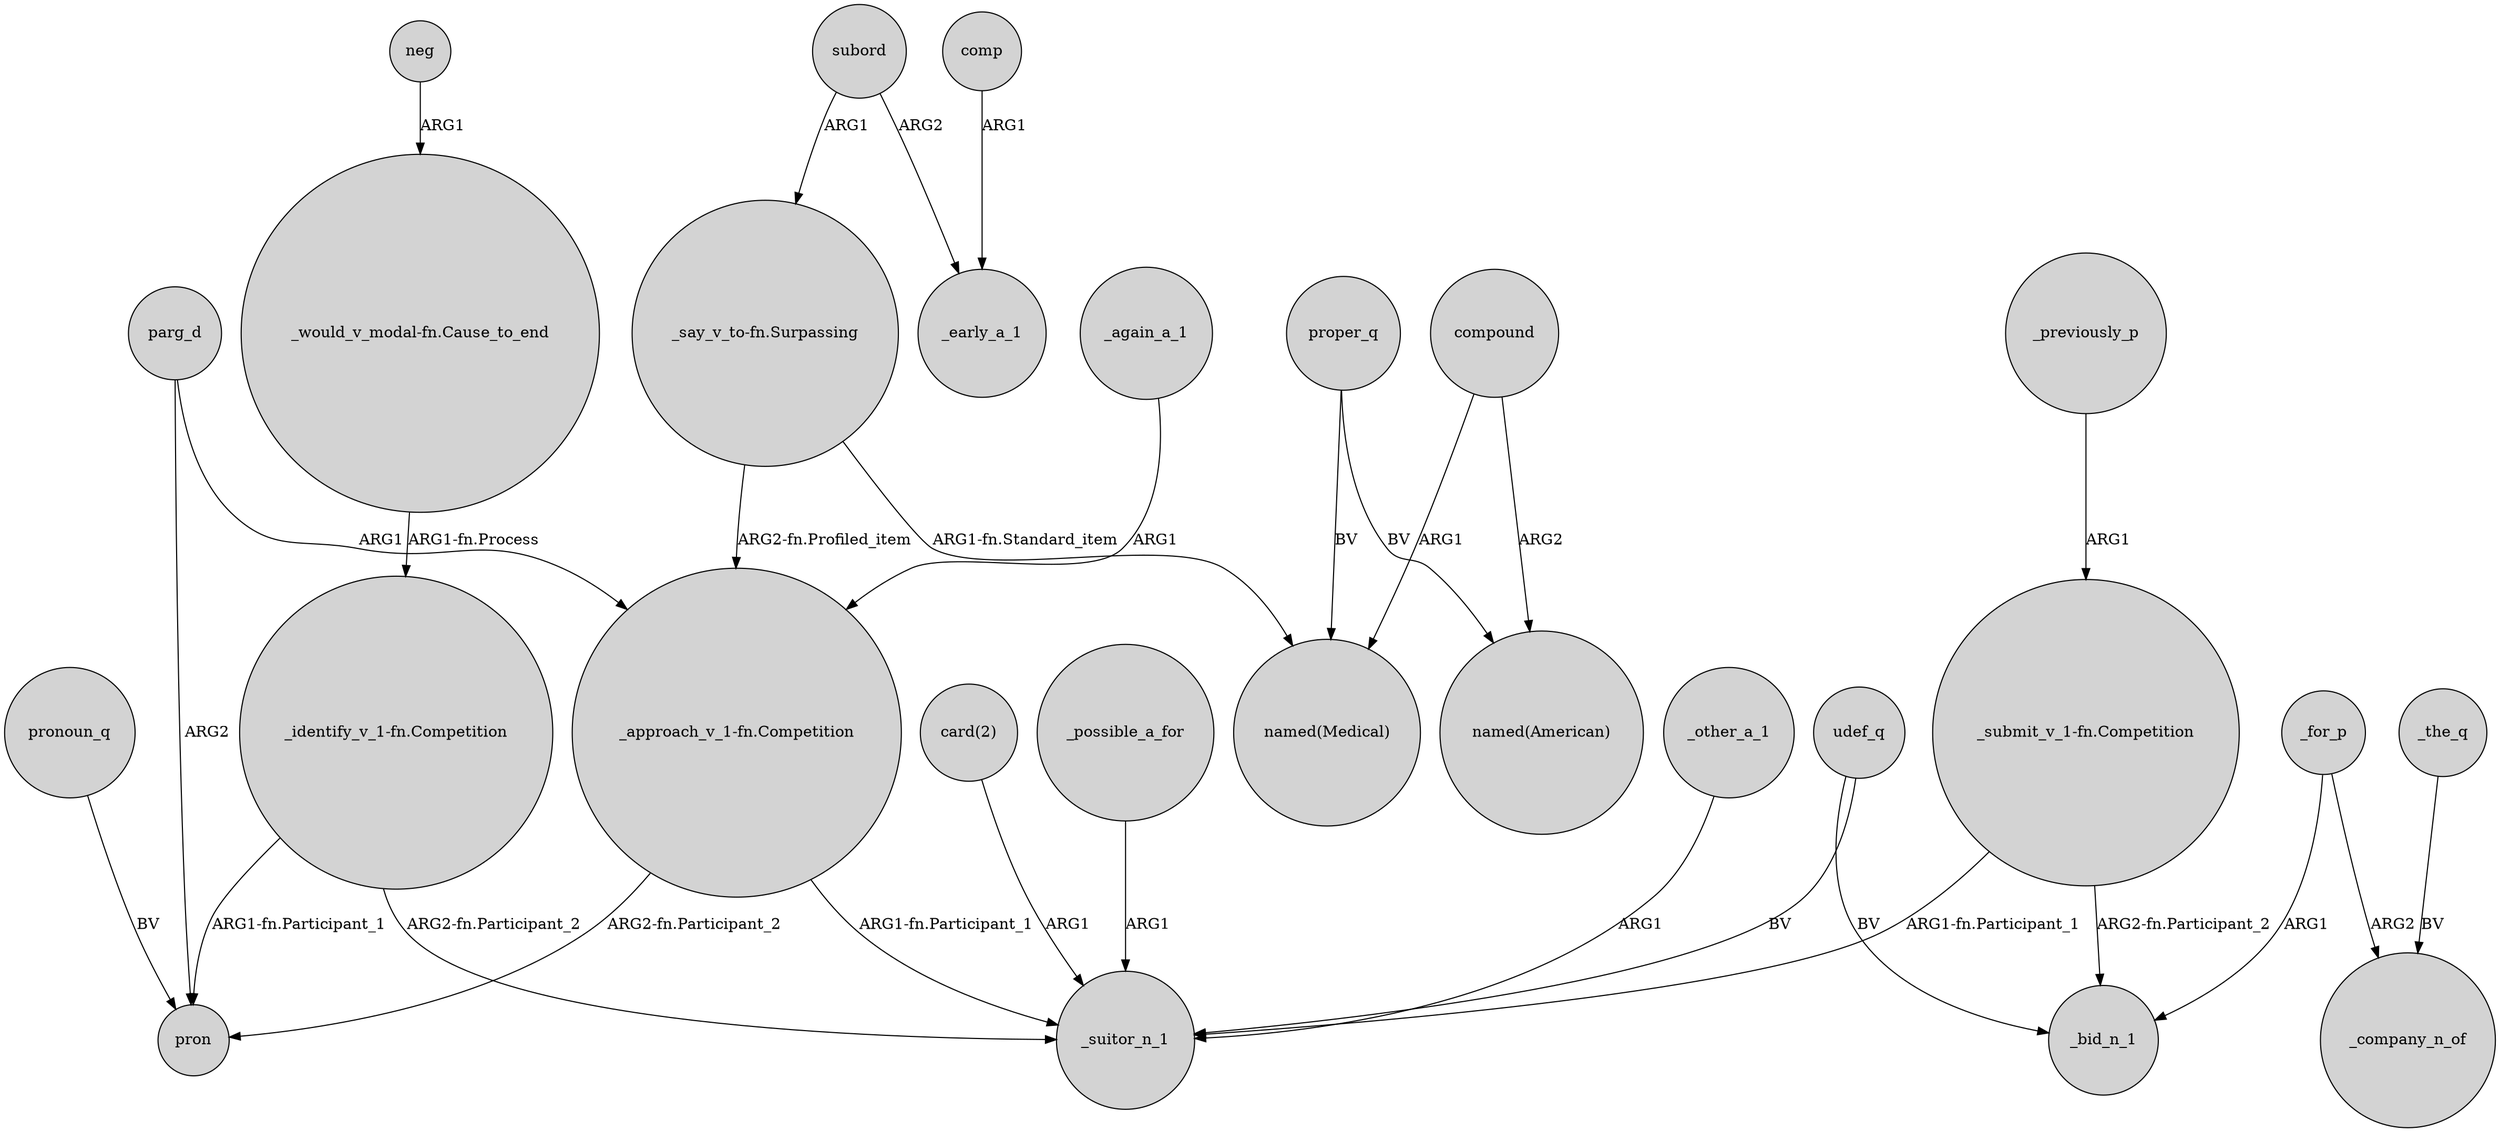 digraph {
	node [shape=circle style=filled]
	subord -> "_say_v_to-fn.Surpassing" [label=ARG1]
	_again_a_1 -> "_approach_v_1-fn.Competition" [label=ARG1]
	"_say_v_to-fn.Surpassing" -> "named(Medical)" [label="ARG1-fn.Standard_item"]
	udef_q -> _bid_n_1 [label=BV]
	parg_d -> pron [label=ARG2]
	comp -> _early_a_1 [label=ARG1]
	parg_d -> "_approach_v_1-fn.Competition" [label=ARG1]
	proper_q -> "named(Medical)" [label=BV]
	_previously_p -> "_submit_v_1-fn.Competition" [label=ARG1]
	udef_q -> _suitor_n_1 [label=BV]
	subord -> _early_a_1 [label=ARG2]
	"_approach_v_1-fn.Competition" -> _suitor_n_1 [label="ARG1-fn.Participant_1"]
	_other_a_1 -> _suitor_n_1 [label=ARG1]
	pronoun_q -> pron [label=BV]
	compound -> "named(Medical)" [label=ARG1]
	"_approach_v_1-fn.Competition" -> pron [label="ARG2-fn.Participant_2"]
	"_submit_v_1-fn.Competition" -> _suitor_n_1 [label="ARG1-fn.Participant_1"]
	"_submit_v_1-fn.Competition" -> _bid_n_1 [label="ARG2-fn.Participant_2"]
	"_would_v_modal-fn.Cause_to_end" -> "_identify_v_1-fn.Competition" [label="ARG1-fn.Process"]
	"_identify_v_1-fn.Competition" -> pron [label="ARG1-fn.Participant_1"]
	"_say_v_to-fn.Surpassing" -> "_approach_v_1-fn.Competition" [label="ARG2-fn.Profiled_item"]
	"card(2)" -> _suitor_n_1 [label=ARG1]
	_for_p -> _company_n_of [label=ARG2]
	compound -> "named(American)" [label=ARG2]
	neg -> "_would_v_modal-fn.Cause_to_end" [label=ARG1]
	proper_q -> "named(American)" [label=BV]
	_the_q -> _company_n_of [label=BV]
	_possible_a_for -> _suitor_n_1 [label=ARG1]
	"_identify_v_1-fn.Competition" -> _suitor_n_1 [label="ARG2-fn.Participant_2"]
	_for_p -> _bid_n_1 [label=ARG1]
}

